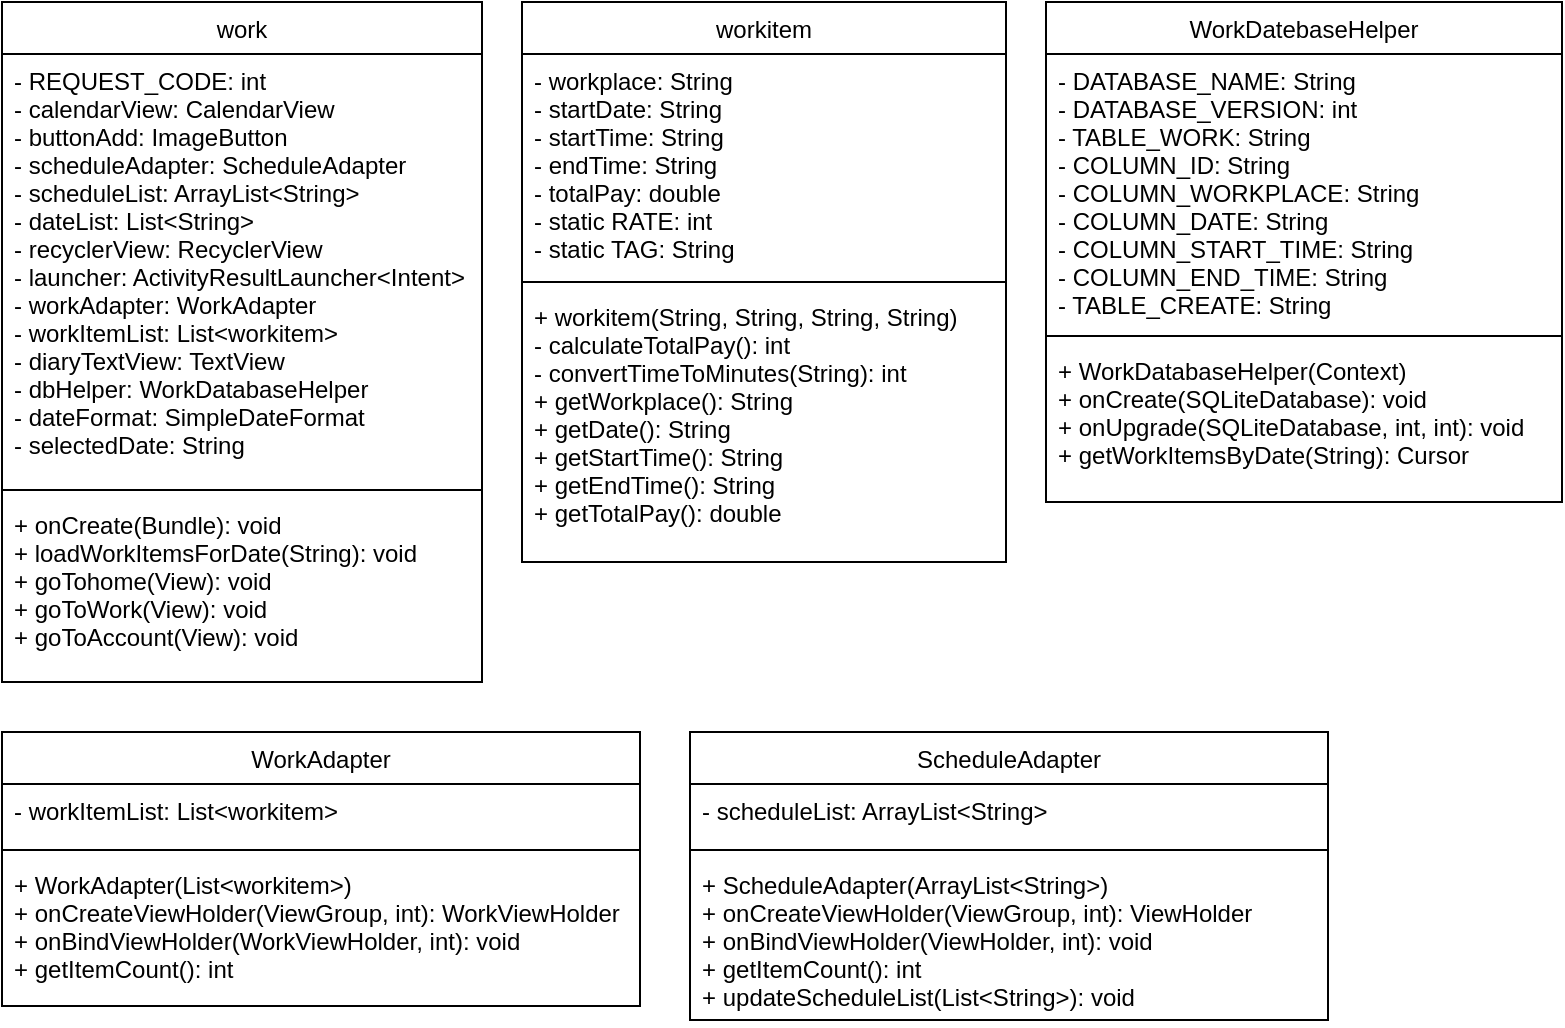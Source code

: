 <mxfile version="24.4.15" type="github" pages="2">
  <diagram id="C5RBs43oDa-KdzZeNtuy" name="Page-1">
    <mxGraphModel dx="1290" dy="565" grid="0" gridSize="10" guides="1" tooltips="1" connect="1" arrows="1" fold="1" page="1" pageScale="1" pageWidth="827" pageHeight="1169" math="0" shadow="0">
      <root>
        <mxCell id="WIyWlLk6GJQsqaUBKTNV-0" />
        <mxCell id="WIyWlLk6GJQsqaUBKTNV-1" parent="WIyWlLk6GJQsqaUBKTNV-0" />
        <mxCell id="zkfFHV4jXpPFQw0GAbJ--6" value="work" style="swimlane;fontStyle=0;align=center;verticalAlign=top;childLayout=stackLayout;horizontal=1;startSize=26;horizontalStack=0;resizeParent=1;resizeLast=0;collapsible=1;marginBottom=0;rounded=0;shadow=0;strokeWidth=1;" parent="WIyWlLk6GJQsqaUBKTNV-1" vertex="1">
          <mxGeometry x="20" y="210" width="240" height="340" as="geometry">
            <mxRectangle x="130" y="380" width="160" height="26" as="alternateBounds" />
          </mxGeometry>
        </mxCell>
        <mxCell id="zkfFHV4jXpPFQw0GAbJ--7" value="- REQUEST_CODE: int&#xa;- calendarView: CalendarView&#xa;- buttonAdd: ImageButton&#xa;- scheduleAdapter: ScheduleAdapter&#xa;- scheduleList: ArrayList&lt;String&gt;&#xa;- dateList: List&lt;String&gt;&#xa;- recyclerView: RecyclerView&#xa;- launcher: ActivityResultLauncher&lt;Intent&gt;&#xa;- workAdapter: WorkAdapter&#xa;- workItemList: List&lt;workitem&gt;&#xa;- diaryTextView: TextView&#xa;- dbHelper: WorkDatabaseHelper&#xa;- dateFormat: SimpleDateFormat&#xa;- selectedDate: String  " style="text;align=left;verticalAlign=top;spacingLeft=4;spacingRight=4;overflow=hidden;rotatable=0;points=[[0,0.5],[1,0.5]];portConstraint=eastwest;" parent="zkfFHV4jXpPFQw0GAbJ--6" vertex="1">
          <mxGeometry y="26" width="240" height="214" as="geometry" />
        </mxCell>
        <mxCell id="zkfFHV4jXpPFQw0GAbJ--9" value="" style="line;html=1;strokeWidth=1;align=left;verticalAlign=middle;spacingTop=-1;spacingLeft=3;spacingRight=3;rotatable=0;labelPosition=right;points=[];portConstraint=eastwest;" parent="zkfFHV4jXpPFQw0GAbJ--6" vertex="1">
          <mxGeometry y="240" width="240" height="8" as="geometry" />
        </mxCell>
        <mxCell id="zkfFHV4jXpPFQw0GAbJ--11" value="+ onCreate(Bundle): void&#xa;+ loadWorkItemsForDate(String): void&#xa;+ goTohome(View): void&#xa;+ goToWork(View): void&#xa;+ goToAccount(View): void" style="text;align=left;verticalAlign=top;spacingLeft=4;spacingRight=4;overflow=hidden;rotatable=0;points=[[0,0.5],[1,0.5]];portConstraint=eastwest;" parent="zkfFHV4jXpPFQw0GAbJ--6" vertex="1">
          <mxGeometry y="248" width="240" height="92" as="geometry" />
        </mxCell>
        <mxCell id="zkfFHV4jXpPFQw0GAbJ--17" value="workitem" style="swimlane;fontStyle=0;align=center;verticalAlign=top;childLayout=stackLayout;horizontal=1;startSize=26;horizontalStack=0;resizeParent=1;resizeLast=0;collapsible=1;marginBottom=0;rounded=0;shadow=0;strokeWidth=1;" parent="WIyWlLk6GJQsqaUBKTNV-1" vertex="1">
          <mxGeometry x="280" y="210" width="242" height="280" as="geometry">
            <mxRectangle x="550" y="140" width="160" height="26" as="alternateBounds" />
          </mxGeometry>
        </mxCell>
        <mxCell id="zkfFHV4jXpPFQw0GAbJ--18" value="- workplace: String&#xa;- startDate: String&#xa;- startTime: String&#xa;- endTime: String&#xa;- totalPay: double&#xa;- static RATE: int&#xa;- static TAG: String&#xa;" style="text;align=left;verticalAlign=top;spacingLeft=4;spacingRight=4;overflow=hidden;rotatable=0;points=[[0,0.5],[1,0.5]];portConstraint=eastwest;" parent="zkfFHV4jXpPFQw0GAbJ--17" vertex="1">
          <mxGeometry y="26" width="242" height="110" as="geometry" />
        </mxCell>
        <mxCell id="zkfFHV4jXpPFQw0GAbJ--23" value="" style="line;html=1;strokeWidth=1;align=left;verticalAlign=middle;spacingTop=-1;spacingLeft=3;spacingRight=3;rotatable=0;labelPosition=right;points=[];portConstraint=eastwest;" parent="zkfFHV4jXpPFQw0GAbJ--17" vertex="1">
          <mxGeometry y="136" width="242" height="8" as="geometry" />
        </mxCell>
        <mxCell id="zkfFHV4jXpPFQw0GAbJ--24" value="+ workitem(String, String, String, String)&#xa;- calculateTotalPay(): int&#xa;- convertTimeToMinutes(String): int&#xa;+ getWorkplace(): String&#xa;+ getDate(): String&#xa;+ getStartTime(): String&#xa;+ getEndTime(): String&#xa;+ getTotalPay(): double" style="text;align=left;verticalAlign=top;spacingLeft=4;spacingRight=4;overflow=hidden;rotatable=0;points=[[0,0.5],[1,0.5]];portConstraint=eastwest;" parent="zkfFHV4jXpPFQw0GAbJ--17" vertex="1">
          <mxGeometry y="144" width="242" height="130" as="geometry" />
        </mxCell>
        <mxCell id="Pc8JNSyQu8vU9I7N2dtG-1" value="WorkDatebaseHelper" style="swimlane;fontStyle=0;align=center;verticalAlign=top;childLayout=stackLayout;horizontal=1;startSize=26;horizontalStack=0;resizeParent=1;resizeLast=0;collapsible=1;marginBottom=0;rounded=0;shadow=0;strokeWidth=1;" vertex="1" parent="WIyWlLk6GJQsqaUBKTNV-1">
          <mxGeometry x="542" y="210" width="258" height="250" as="geometry">
            <mxRectangle x="550" y="140" width="160" height="26" as="alternateBounds" />
          </mxGeometry>
        </mxCell>
        <mxCell id="Pc8JNSyQu8vU9I7N2dtG-2" value="- DATABASE_NAME: String&#xa;- DATABASE_VERSION: int&#xa;- TABLE_WORK: String&#xa;- COLUMN_ID: String&#xa;- COLUMN_WORKPLACE: String&#xa;- COLUMN_DATE: String&#xa;- COLUMN_START_TIME: String&#xa;- COLUMN_END_TIME: String&#xa;- TABLE_CREATE: String" style="text;align=left;verticalAlign=top;spacingLeft=4;spacingRight=4;overflow=hidden;rotatable=0;points=[[0,0.5],[1,0.5]];portConstraint=eastwest;" vertex="1" parent="Pc8JNSyQu8vU9I7N2dtG-1">
          <mxGeometry y="26" width="258" height="137" as="geometry" />
        </mxCell>
        <mxCell id="Pc8JNSyQu8vU9I7N2dtG-3" value="" style="line;html=1;strokeWidth=1;align=left;verticalAlign=middle;spacingTop=-1;spacingLeft=3;spacingRight=3;rotatable=0;labelPosition=right;points=[];portConstraint=eastwest;" vertex="1" parent="Pc8JNSyQu8vU9I7N2dtG-1">
          <mxGeometry y="163" width="258" height="8" as="geometry" />
        </mxCell>
        <mxCell id="Pc8JNSyQu8vU9I7N2dtG-4" value="+ WorkDatabaseHelper(Context)&#xa;+ onCreate(SQLiteDatabase): void&#xa;+ onUpgrade(SQLiteDatabase, int, int): void&#xa;+ getWorkItemsByDate(String): Cursor" style="text;align=left;verticalAlign=top;spacingLeft=4;spacingRight=4;overflow=hidden;rotatable=0;points=[[0,0.5],[1,0.5]];portConstraint=eastwest;" vertex="1" parent="Pc8JNSyQu8vU9I7N2dtG-1">
          <mxGeometry y="171" width="258" height="73" as="geometry" />
        </mxCell>
        <mxCell id="Pc8JNSyQu8vU9I7N2dtG-5" value="WorkAdapter" style="swimlane;fontStyle=0;align=center;verticalAlign=top;childLayout=stackLayout;horizontal=1;startSize=26;horizontalStack=0;resizeParent=1;resizeLast=0;collapsible=1;marginBottom=0;rounded=0;shadow=0;strokeWidth=1;" vertex="1" parent="WIyWlLk6GJQsqaUBKTNV-1">
          <mxGeometry x="20" y="575" width="319" height="137" as="geometry">
            <mxRectangle x="550" y="140" width="160" height="26" as="alternateBounds" />
          </mxGeometry>
        </mxCell>
        <mxCell id="Pc8JNSyQu8vU9I7N2dtG-6" value="- workItemList: List&lt;workitem&gt;&#xa;" style="text;align=left;verticalAlign=top;spacingLeft=4;spacingRight=4;overflow=hidden;rotatable=0;points=[[0,0.5],[1,0.5]];portConstraint=eastwest;" vertex="1" parent="Pc8JNSyQu8vU9I7N2dtG-5">
          <mxGeometry y="26" width="319" height="29" as="geometry" />
        </mxCell>
        <mxCell id="Pc8JNSyQu8vU9I7N2dtG-7" value="" style="line;html=1;strokeWidth=1;align=left;verticalAlign=middle;spacingTop=-1;spacingLeft=3;spacingRight=3;rotatable=0;labelPosition=right;points=[];portConstraint=eastwest;" vertex="1" parent="Pc8JNSyQu8vU9I7N2dtG-5">
          <mxGeometry y="55" width="319" height="8" as="geometry" />
        </mxCell>
        <mxCell id="Pc8JNSyQu8vU9I7N2dtG-8" value="+ WorkAdapter(List&lt;workitem&gt;)&#xa;+ onCreateViewHolder(ViewGroup, int): WorkViewHolder&#xa;+ onBindViewHolder(WorkViewHolder, int): void&#xa;+ getItemCount(): int" style="text;align=left;verticalAlign=top;spacingLeft=4;spacingRight=4;overflow=hidden;rotatable=0;points=[[0,0.5],[1,0.5]];portConstraint=eastwest;" vertex="1" parent="Pc8JNSyQu8vU9I7N2dtG-5">
          <mxGeometry y="63" width="319" height="68" as="geometry" />
        </mxCell>
        <mxCell id="Pc8JNSyQu8vU9I7N2dtG-9" value="ScheduleAdapter" style="swimlane;fontStyle=0;align=center;verticalAlign=top;childLayout=stackLayout;horizontal=1;startSize=26;horizontalStack=0;resizeParent=1;resizeLast=0;collapsible=1;marginBottom=0;rounded=0;shadow=0;strokeWidth=1;" vertex="1" parent="WIyWlLk6GJQsqaUBKTNV-1">
          <mxGeometry x="364" y="575" width="319" height="144" as="geometry">
            <mxRectangle x="550" y="140" width="160" height="26" as="alternateBounds" />
          </mxGeometry>
        </mxCell>
        <mxCell id="Pc8JNSyQu8vU9I7N2dtG-10" value="- scheduleList: ArrayList&lt;String&gt;&#xa;" style="text;align=left;verticalAlign=top;spacingLeft=4;spacingRight=4;overflow=hidden;rotatable=0;points=[[0,0.5],[1,0.5]];portConstraint=eastwest;" vertex="1" parent="Pc8JNSyQu8vU9I7N2dtG-9">
          <mxGeometry y="26" width="319" height="29" as="geometry" />
        </mxCell>
        <mxCell id="Pc8JNSyQu8vU9I7N2dtG-11" value="" style="line;html=1;strokeWidth=1;align=left;verticalAlign=middle;spacingTop=-1;spacingLeft=3;spacingRight=3;rotatable=0;labelPosition=right;points=[];portConstraint=eastwest;" vertex="1" parent="Pc8JNSyQu8vU9I7N2dtG-9">
          <mxGeometry y="55" width="319" height="8" as="geometry" />
        </mxCell>
        <mxCell id="Pc8JNSyQu8vU9I7N2dtG-12" value="+ ScheduleAdapter(ArrayList&lt;String&gt;)&#xa;+ onCreateViewHolder(ViewGroup, int): ViewHolder&#xa;+ onBindViewHolder(ViewHolder, int): void&#xa;+ getItemCount(): int&#xa;+ updateScheduleList(List&lt;String&gt;): void" style="text;align=left;verticalAlign=top;spacingLeft=4;spacingRight=4;overflow=hidden;rotatable=0;points=[[0,0.5],[1,0.5]];portConstraint=eastwest;" vertex="1" parent="Pc8JNSyQu8vU9I7N2dtG-9">
          <mxGeometry y="63" width="319" height="81" as="geometry" />
        </mxCell>
      </root>
    </mxGraphModel>
  </diagram>
  <diagram id="nFv_ITKI29VZrLNovtUC" name="페이지-2">
    <mxGraphModel dx="600" dy="751" grid="0" gridSize="10" guides="1" tooltips="1" connect="1" arrows="1" fold="1" page="0" pageScale="1" pageWidth="827" pageHeight="1169" math="0" shadow="0">
      <root>
        <mxCell id="0" />
        <mxCell id="1" parent="0" />
        <mxCell id="ukhMPyJDUR9VWzadyhUI-11" value="work" style="shape=table;startSize=30;container=1;collapsible=1;childLayout=tableLayout;fixedRows=1;rowLines=0;fontStyle=1;align=center;resizeLast=1;html=1;" parent="1" vertex="1">
          <mxGeometry x="110" y="-70" width="356" height="187.75" as="geometry" />
        </mxCell>
        <mxCell id="ukhMPyJDUR9VWzadyhUI-12" value="" style="shape=tableRow;horizontal=0;startSize=0;swimlaneHead=0;swimlaneBody=0;fillColor=none;collapsible=0;dropTarget=0;points=[[0,0.5],[1,0.5]];portConstraint=eastwest;top=0;left=0;right=0;bottom=1;" parent="ukhMPyJDUR9VWzadyhUI-11" vertex="1">
          <mxGeometry y="30" width="356" height="30" as="geometry" />
        </mxCell>
        <mxCell id="ukhMPyJDUR9VWzadyhUI-13" value="PK" style="shape=partialRectangle;connectable=0;fillColor=none;top=0;left=0;bottom=0;right=0;fontStyle=1;overflow=hidden;whiteSpace=wrap;html=1;" parent="ukhMPyJDUR9VWzadyhUI-12" vertex="1">
          <mxGeometry width="30" height="30" as="geometry">
            <mxRectangle width="30" height="30" as="alternateBounds" />
          </mxGeometry>
        </mxCell>
        <mxCell id="ukhMPyJDUR9VWzadyhUI-14" value="COLUMN_ID(INTEGER)" style="shape=partialRectangle;connectable=0;fillColor=none;top=0;left=0;bottom=0;right=0;align=left;spacingLeft=6;fontStyle=5;overflow=hidden;whiteSpace=wrap;html=1;" parent="ukhMPyJDUR9VWzadyhUI-12" vertex="1">
          <mxGeometry x="30" width="326" height="30" as="geometry">
            <mxRectangle width="326" height="30" as="alternateBounds" />
          </mxGeometry>
        </mxCell>
        <mxCell id="ukhMPyJDUR9VWzadyhUI-15" value="" style="shape=tableRow;horizontal=0;startSize=0;swimlaneHead=0;swimlaneBody=0;fillColor=none;collapsible=0;dropTarget=0;points=[[0,0.5],[1,0.5]];portConstraint=eastwest;top=0;left=0;right=0;bottom=0;" parent="ukhMPyJDUR9VWzadyhUI-11" vertex="1">
          <mxGeometry y="60" width="356" height="128" as="geometry" />
        </mxCell>
        <mxCell id="ukhMPyJDUR9VWzadyhUI-16" value="" style="shape=partialRectangle;connectable=0;fillColor=none;top=0;left=0;bottom=0;right=0;editable=1;overflow=hidden;whiteSpace=wrap;html=1;" parent="ukhMPyJDUR9VWzadyhUI-15" vertex="1">
          <mxGeometry width="30" height="128" as="geometry">
            <mxRectangle width="30" height="128" as="alternateBounds" />
          </mxGeometry>
        </mxCell>
        <mxCell id="ukhMPyJDUR9VWzadyhUI-17" value="&lt;div&gt;COLUMN_WORKPLACE (&lt;span class=&quot;hljs-keyword&quot;&gt;TEXT, NOT NULL&lt;/span&gt;)&lt;/div&gt;&lt;div&gt;&lt;br&gt;COLUMN_DATE (&lt;span class=&quot;hljs-keyword&quot;&gt;TEXT, NOT NULL&lt;/span&gt;)&lt;/div&gt;&lt;div&gt;&lt;br&gt;COLUMN_START_TIME (&lt;span class=&quot;hljs-keyword&quot;&gt;TEXT, NOT NULL&lt;/span&gt;)&lt;/div&gt;&lt;div&gt;&lt;br&gt;COLUMN_END_TIME (&lt;span class=&quot;hljs-keyword&quot;&gt;TEXT, NOT NULL&lt;/span&gt;)&lt;/div&gt;" style="shape=partialRectangle;connectable=0;fillColor=none;top=0;left=0;bottom=0;right=0;align=left;spacingLeft=6;overflow=hidden;whiteSpace=wrap;html=1;" parent="ukhMPyJDUR9VWzadyhUI-15" vertex="1">
          <mxGeometry x="30" width="326" height="128" as="geometry">
            <mxRectangle width="326" height="128" as="alternateBounds" />
          </mxGeometry>
        </mxCell>
      </root>
    </mxGraphModel>
  </diagram>
</mxfile>
